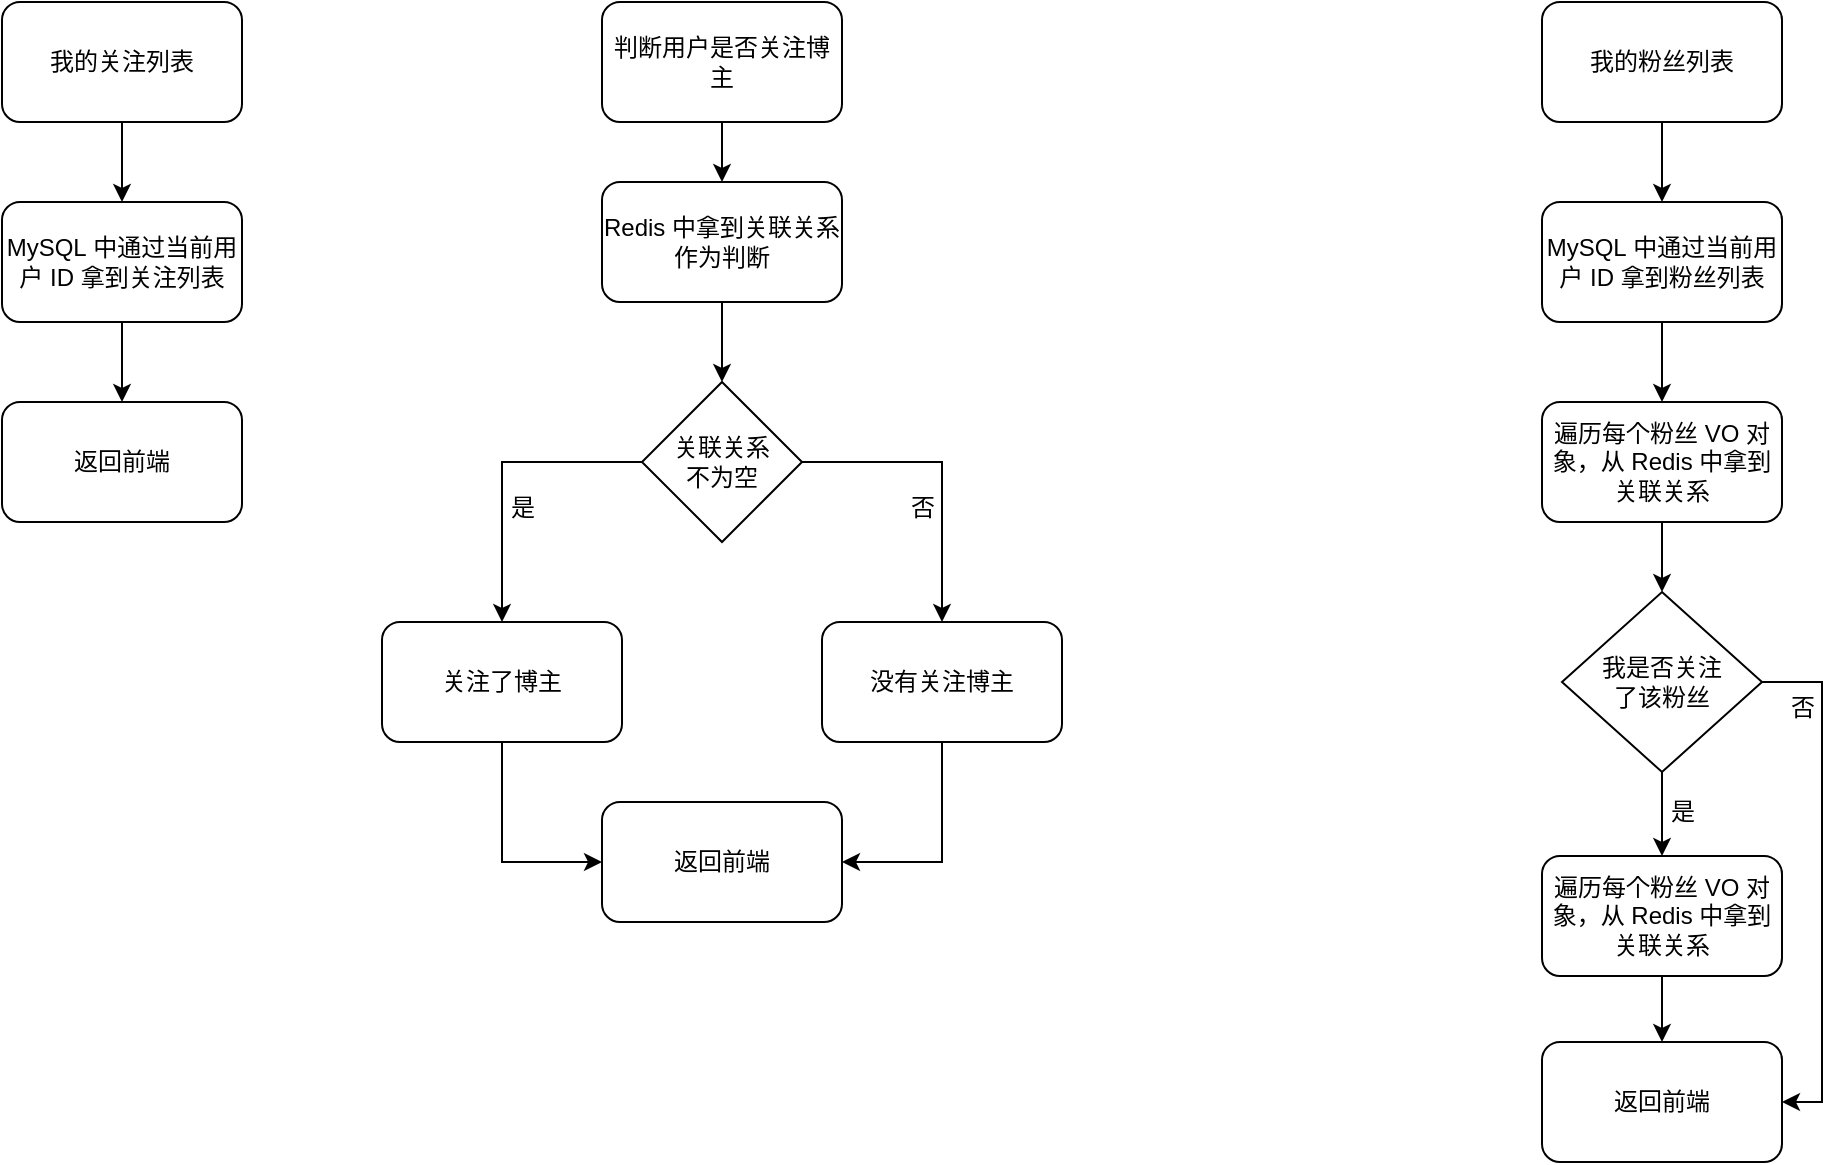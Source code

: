 <mxfile version="21.3.4" type="github">
  <diagram name="第 1 页" id="ygbQQdq1SmDN0GDfy9oc">
    <mxGraphModel dx="880" dy="452" grid="1" gridSize="10" guides="1" tooltips="1" connect="1" arrows="1" fold="1" page="1" pageScale="1" pageWidth="827" pageHeight="1169" math="0" shadow="0">
      <root>
        <mxCell id="0" />
        <mxCell id="1" parent="0" />
        <mxCell id="tJrQcQ07rjok3geakWRr-3" value="" style="edgeStyle=orthogonalEdgeStyle;rounded=0;orthogonalLoop=1;jettySize=auto;html=1;" edge="1" parent="1" source="tJrQcQ07rjok3geakWRr-1" target="tJrQcQ07rjok3geakWRr-2">
          <mxGeometry relative="1" as="geometry" />
        </mxCell>
        <mxCell id="tJrQcQ07rjok3geakWRr-1" value="我的关注列表" style="rounded=1;whiteSpace=wrap;html=1;" vertex="1" parent="1">
          <mxGeometry x="130" y="50" width="120" height="60" as="geometry" />
        </mxCell>
        <mxCell id="tJrQcQ07rjok3geakWRr-5" value="" style="edgeStyle=orthogonalEdgeStyle;rounded=0;orthogonalLoop=1;jettySize=auto;html=1;" edge="1" parent="1" source="tJrQcQ07rjok3geakWRr-2" target="tJrQcQ07rjok3geakWRr-4">
          <mxGeometry relative="1" as="geometry" />
        </mxCell>
        <mxCell id="tJrQcQ07rjok3geakWRr-2" value="MySQL&amp;nbsp;中通过当前用户 ID&amp;nbsp;拿到关注列表" style="rounded=1;whiteSpace=wrap;html=1;" vertex="1" parent="1">
          <mxGeometry x="130" y="150" width="120" height="60" as="geometry" />
        </mxCell>
        <mxCell id="tJrQcQ07rjok3geakWRr-4" value="返回前端" style="rounded=1;whiteSpace=wrap;html=1;" vertex="1" parent="1">
          <mxGeometry x="130" y="250" width="120" height="60" as="geometry" />
        </mxCell>
        <mxCell id="tJrQcQ07rjok3geakWRr-9" value="" style="edgeStyle=orthogonalEdgeStyle;rounded=0;orthogonalLoop=1;jettySize=auto;html=1;" edge="1" parent="1" source="tJrQcQ07rjok3geakWRr-6" target="tJrQcQ07rjok3geakWRr-7">
          <mxGeometry relative="1" as="geometry" />
        </mxCell>
        <mxCell id="tJrQcQ07rjok3geakWRr-6" value="判断用户是否关注博主" style="rounded=1;whiteSpace=wrap;html=1;" vertex="1" parent="1">
          <mxGeometry x="430" y="50" width="120" height="60" as="geometry" />
        </mxCell>
        <mxCell id="tJrQcQ07rjok3geakWRr-10" value="" style="edgeStyle=orthogonalEdgeStyle;rounded=0;orthogonalLoop=1;jettySize=auto;html=1;" edge="1" parent="1" source="tJrQcQ07rjok3geakWRr-7" target="tJrQcQ07rjok3geakWRr-8">
          <mxGeometry relative="1" as="geometry" />
        </mxCell>
        <mxCell id="tJrQcQ07rjok3geakWRr-7" value="Redis&amp;nbsp;中拿到关联关系作为判断" style="rounded=1;whiteSpace=wrap;html=1;" vertex="1" parent="1">
          <mxGeometry x="430" y="140" width="120" height="60" as="geometry" />
        </mxCell>
        <mxCell id="tJrQcQ07rjok3geakWRr-13" style="edgeStyle=orthogonalEdgeStyle;rounded=0;orthogonalLoop=1;jettySize=auto;html=1;" edge="1" parent="1" source="tJrQcQ07rjok3geakWRr-8" target="tJrQcQ07rjok3geakWRr-11">
          <mxGeometry relative="1" as="geometry" />
        </mxCell>
        <mxCell id="tJrQcQ07rjok3geakWRr-14" style="edgeStyle=orthogonalEdgeStyle;rounded=0;orthogonalLoop=1;jettySize=auto;html=1;" edge="1" parent="1" source="tJrQcQ07rjok3geakWRr-8" target="tJrQcQ07rjok3geakWRr-12">
          <mxGeometry relative="1" as="geometry" />
        </mxCell>
        <mxCell id="tJrQcQ07rjok3geakWRr-8" value="关联关系&lt;br&gt;不为空" style="rhombus;whiteSpace=wrap;html=1;" vertex="1" parent="1">
          <mxGeometry x="450" y="240" width="80" height="80" as="geometry" />
        </mxCell>
        <mxCell id="tJrQcQ07rjok3geakWRr-39" style="edgeStyle=orthogonalEdgeStyle;rounded=0;orthogonalLoop=1;jettySize=auto;html=1;entryX=0;entryY=0.5;entryDx=0;entryDy=0;" edge="1" parent="1" source="tJrQcQ07rjok3geakWRr-11" target="tJrQcQ07rjok3geakWRr-38">
          <mxGeometry relative="1" as="geometry" />
        </mxCell>
        <mxCell id="tJrQcQ07rjok3geakWRr-11" value="关注了博主" style="rounded=1;whiteSpace=wrap;html=1;" vertex="1" parent="1">
          <mxGeometry x="320" y="360" width="120" height="60" as="geometry" />
        </mxCell>
        <mxCell id="tJrQcQ07rjok3geakWRr-40" style="edgeStyle=orthogonalEdgeStyle;rounded=0;orthogonalLoop=1;jettySize=auto;html=1;entryX=1;entryY=0.5;entryDx=0;entryDy=0;" edge="1" parent="1" source="tJrQcQ07rjok3geakWRr-12" target="tJrQcQ07rjok3geakWRr-38">
          <mxGeometry relative="1" as="geometry" />
        </mxCell>
        <mxCell id="tJrQcQ07rjok3geakWRr-12" value="没有关注博主" style="rounded=1;whiteSpace=wrap;html=1;" vertex="1" parent="1">
          <mxGeometry x="540" y="360" width="120" height="60" as="geometry" />
        </mxCell>
        <mxCell id="tJrQcQ07rjok3geakWRr-16" value="" style="edgeStyle=orthogonalEdgeStyle;rounded=0;orthogonalLoop=1;jettySize=auto;html=1;" edge="1" parent="1" source="tJrQcQ07rjok3geakWRr-17" target="tJrQcQ07rjok3geakWRr-19">
          <mxGeometry relative="1" as="geometry" />
        </mxCell>
        <mxCell id="tJrQcQ07rjok3geakWRr-17" value="我的粉丝列表" style="rounded=1;whiteSpace=wrap;html=1;" vertex="1" parent="1">
          <mxGeometry x="900" y="50" width="120" height="60" as="geometry" />
        </mxCell>
        <mxCell id="tJrQcQ07rjok3geakWRr-18" value="" style="edgeStyle=orthogonalEdgeStyle;rounded=0;orthogonalLoop=1;jettySize=auto;html=1;" edge="1" parent="1" source="tJrQcQ07rjok3geakWRr-19">
          <mxGeometry relative="1" as="geometry">
            <mxPoint x="960" y="250" as="targetPoint" />
          </mxGeometry>
        </mxCell>
        <mxCell id="tJrQcQ07rjok3geakWRr-19" value="MySQL&amp;nbsp;中通过当前用户 ID&amp;nbsp;拿到粉丝列表" style="rounded=1;whiteSpace=wrap;html=1;" vertex="1" parent="1">
          <mxGeometry x="900" y="150" width="120" height="60" as="geometry" />
        </mxCell>
        <mxCell id="tJrQcQ07rjok3geakWRr-33" value="" style="edgeStyle=orthogonalEdgeStyle;rounded=0;orthogonalLoop=1;jettySize=auto;html=1;" edge="1" parent="1" source="tJrQcQ07rjok3geakWRr-21" target="tJrQcQ07rjok3geakWRr-23">
          <mxGeometry relative="1" as="geometry" />
        </mxCell>
        <mxCell id="tJrQcQ07rjok3geakWRr-21" value="遍历每个粉丝&amp;nbsp;VO&amp;nbsp;对象，从&amp;nbsp;Redis&amp;nbsp;中拿到关联关系" style="rounded=1;whiteSpace=wrap;html=1;" vertex="1" parent="1">
          <mxGeometry x="900" y="250" width="120" height="60" as="geometry" />
        </mxCell>
        <mxCell id="tJrQcQ07rjok3geakWRr-29" style="edgeStyle=orthogonalEdgeStyle;rounded=0;orthogonalLoop=1;jettySize=auto;html=1;" edge="1" parent="1" source="tJrQcQ07rjok3geakWRr-23" target="tJrQcQ07rjok3geakWRr-24">
          <mxGeometry relative="1" as="geometry" />
        </mxCell>
        <mxCell id="tJrQcQ07rjok3geakWRr-35" style="edgeStyle=orthogonalEdgeStyle;rounded=0;orthogonalLoop=1;jettySize=auto;html=1;entryX=1;entryY=0.5;entryDx=0;entryDy=0;" edge="1" parent="1" source="tJrQcQ07rjok3geakWRr-23" target="tJrQcQ07rjok3geakWRr-34">
          <mxGeometry relative="1" as="geometry">
            <Array as="points">
              <mxPoint x="1040" y="390" />
              <mxPoint x="1040" y="600" />
            </Array>
          </mxGeometry>
        </mxCell>
        <mxCell id="tJrQcQ07rjok3geakWRr-23" value="我是否关注&lt;br&gt;了该粉丝" style="rhombus;whiteSpace=wrap;html=1;" vertex="1" parent="1">
          <mxGeometry x="910" y="345" width="100" height="90" as="geometry" />
        </mxCell>
        <mxCell id="tJrQcQ07rjok3geakWRr-36" value="" style="edgeStyle=orthogonalEdgeStyle;rounded=0;orthogonalLoop=1;jettySize=auto;html=1;" edge="1" parent="1" source="tJrQcQ07rjok3geakWRr-24" target="tJrQcQ07rjok3geakWRr-34">
          <mxGeometry relative="1" as="geometry" />
        </mxCell>
        <mxCell id="tJrQcQ07rjok3geakWRr-24" value="遍历每个粉丝&amp;nbsp;VO&amp;nbsp;对象，从&amp;nbsp;Redis&amp;nbsp;中拿到关联关系" style="rounded=1;whiteSpace=wrap;html=1;" vertex="1" parent="1">
          <mxGeometry x="900" y="477" width="120" height="60" as="geometry" />
        </mxCell>
        <mxCell id="tJrQcQ07rjok3geakWRr-26" value="是" style="text;html=1;align=center;verticalAlign=middle;resizable=0;points=[];autosize=1;strokeColor=none;fillColor=none;" vertex="1" parent="1">
          <mxGeometry x="370" y="288" width="40" height="30" as="geometry" />
        </mxCell>
        <mxCell id="tJrQcQ07rjok3geakWRr-27" value="否" style="text;html=1;align=center;verticalAlign=middle;resizable=0;points=[];autosize=1;strokeColor=none;fillColor=none;" vertex="1" parent="1">
          <mxGeometry x="570" y="288" width="40" height="30" as="geometry" />
        </mxCell>
        <mxCell id="tJrQcQ07rjok3geakWRr-31" value="是" style="text;html=1;align=center;verticalAlign=middle;resizable=0;points=[];autosize=1;strokeColor=none;fillColor=none;" vertex="1" parent="1">
          <mxGeometry x="950" y="440" width="40" height="30" as="geometry" />
        </mxCell>
        <mxCell id="tJrQcQ07rjok3geakWRr-34" value="返回前端" style="rounded=1;whiteSpace=wrap;html=1;" vertex="1" parent="1">
          <mxGeometry x="900" y="570" width="120" height="60" as="geometry" />
        </mxCell>
        <mxCell id="tJrQcQ07rjok3geakWRr-37" value="否" style="text;html=1;align=center;verticalAlign=middle;resizable=0;points=[];autosize=1;strokeColor=none;fillColor=none;" vertex="1" parent="1">
          <mxGeometry x="1010" y="388" width="40" height="30" as="geometry" />
        </mxCell>
        <mxCell id="tJrQcQ07rjok3geakWRr-38" value="返回前端" style="rounded=1;whiteSpace=wrap;html=1;" vertex="1" parent="1">
          <mxGeometry x="430" y="450" width="120" height="60" as="geometry" />
        </mxCell>
      </root>
    </mxGraphModel>
  </diagram>
</mxfile>
